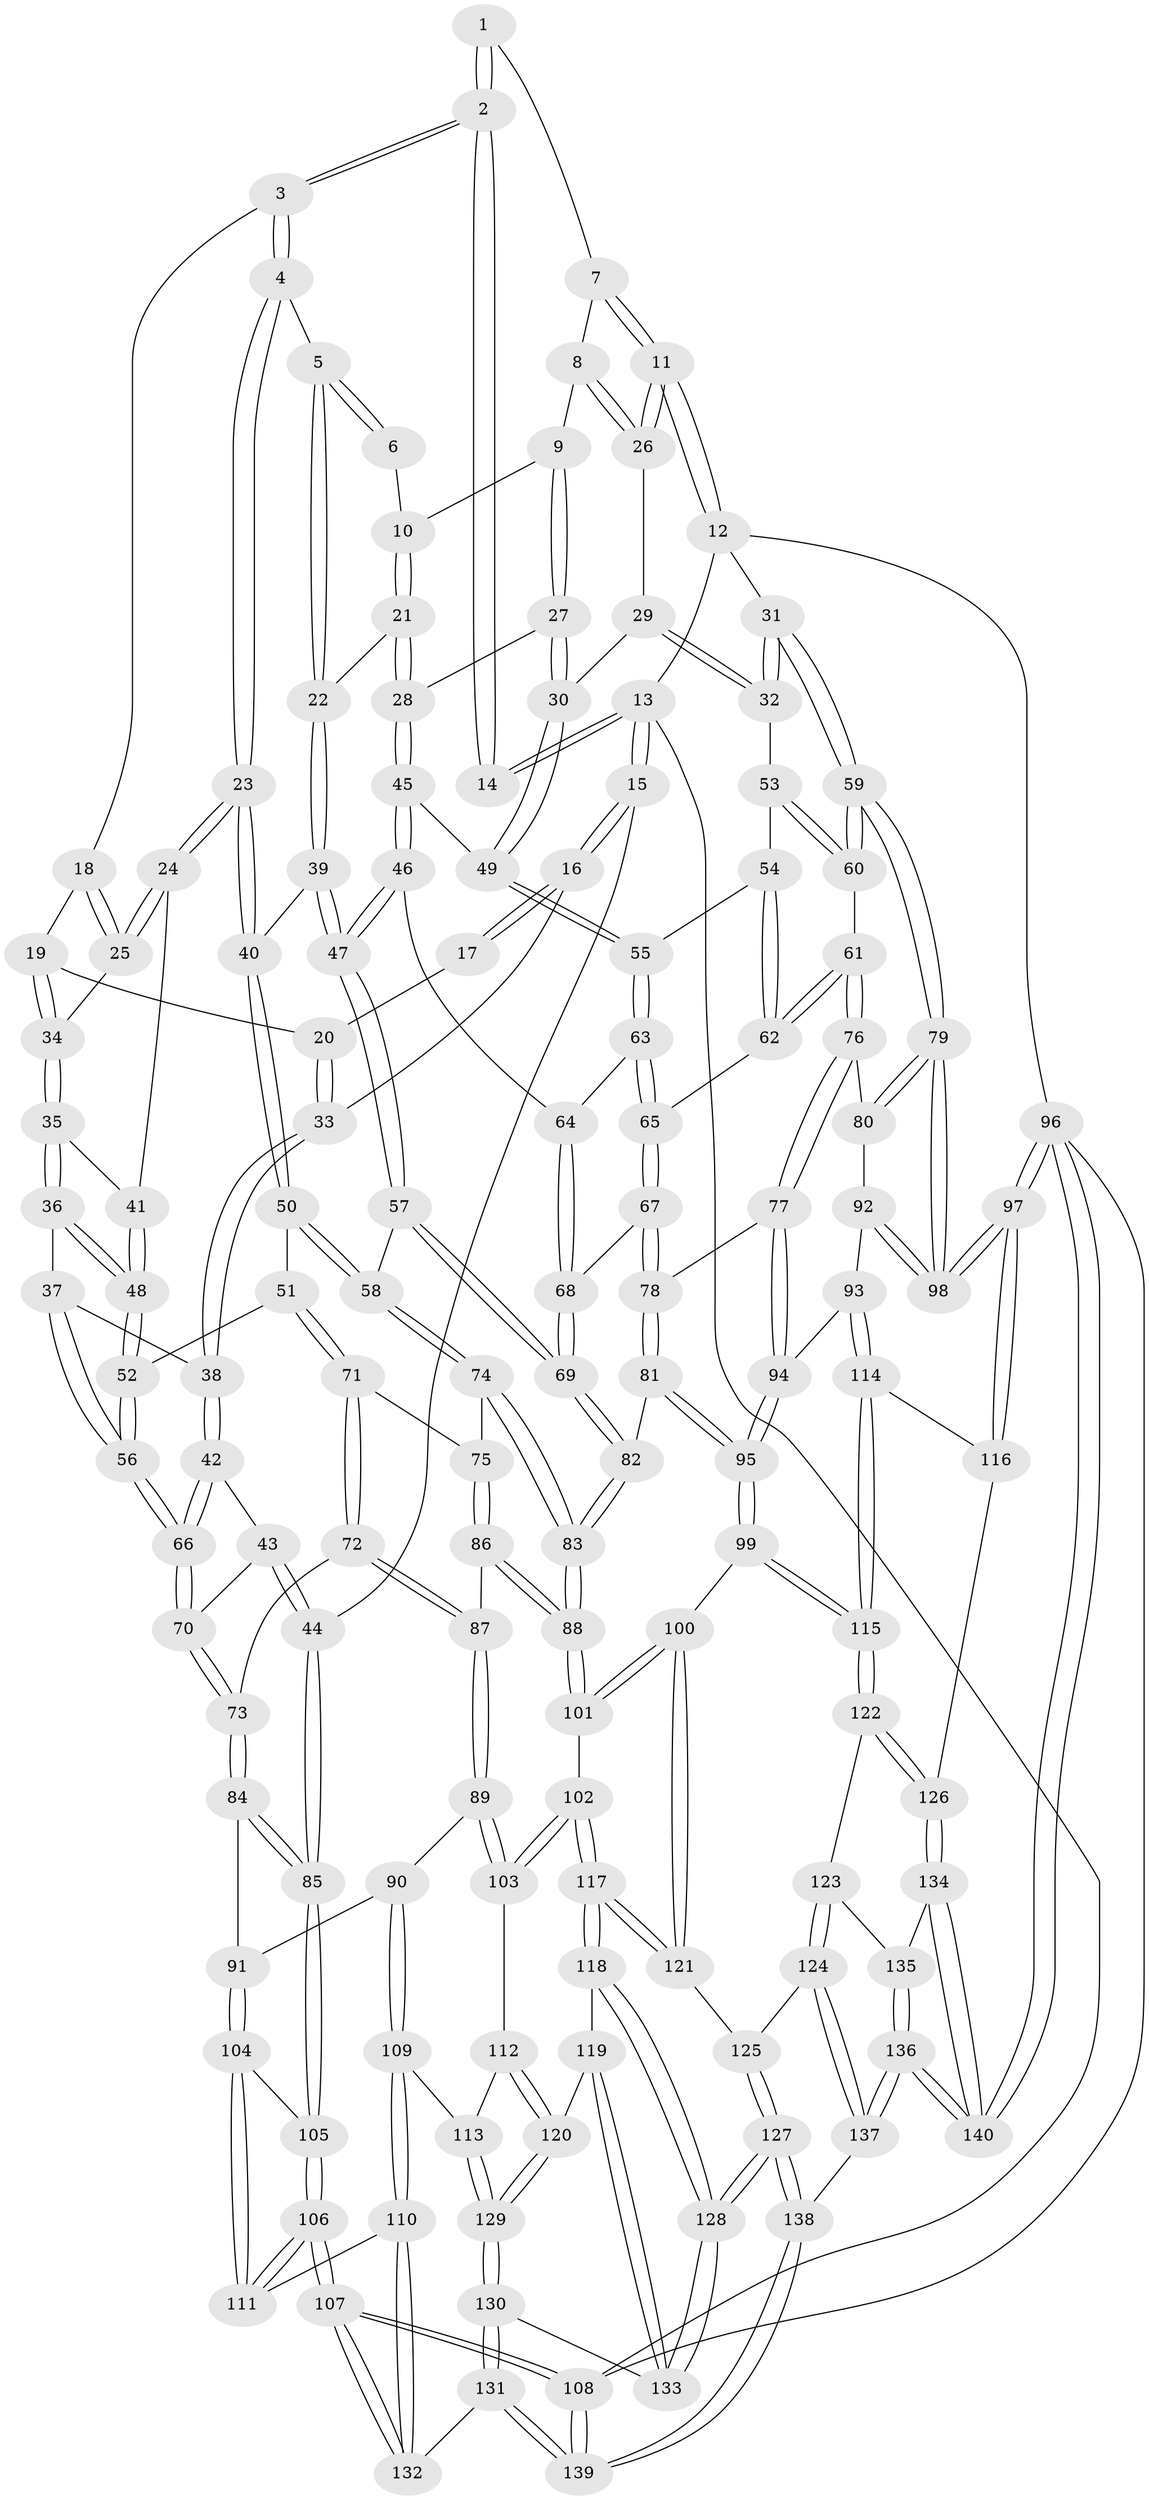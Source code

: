 // coarse degree distribution, {5: 0.45714285714285713, 4: 0.15714285714285714, 3: 0.21428571428571427, 2: 0.014285714285714285, 1: 0.014285714285714285, 6: 0.11428571428571428, 7: 0.02857142857142857}
// Generated by graph-tools (version 1.1) at 2025/07/03/04/25 22:07:07]
// undirected, 140 vertices, 347 edges
graph export_dot {
graph [start="1"]
  node [color=gray90,style=filled];
  1 [pos="+0.7607943299473701+0"];
  2 [pos="+0.369097549249511+0"];
  3 [pos="+0.370772730651954+0"];
  4 [pos="+0.4089954863894439+0"];
  5 [pos="+0.6325201832758264+0.11060403203515715"];
  6 [pos="+0.7540568235198647+0"];
  7 [pos="+1+0"];
  8 [pos="+0.8517245060568995+0.08730202057557801"];
  9 [pos="+0.8162462562279488+0.08700094105584827"];
  10 [pos="+0.7848974600121122+0.008228427778056735"];
  11 [pos="+1+0"];
  12 [pos="+1+0"];
  13 [pos="+0+0"];
  14 [pos="+0.15465297186809407+0"];
  15 [pos="+0+0"];
  16 [pos="+0+0.08854692565083551"];
  17 [pos="+0.10231627493013862+0.025639574176715578"];
  18 [pos="+0.2696504955038328+0"];
  19 [pos="+0.17008791241323037+0.12201025717038744"];
  20 [pos="+0.13725857530800503+0.11685336260587885"];
  21 [pos="+0.6609266102249546+0.14279577375993402"];
  22 [pos="+0.6428267972784629+0.13836663137831817"];
  23 [pos="+0.39016048219865795+0.18569676334750965"];
  24 [pos="+0.324432719953544+0.1850723892190656"];
  25 [pos="+0.2568995221345358+0.1615565632582062"];
  26 [pos="+0.9283122832343191+0.10353965355144362"];
  27 [pos="+0.7611066665878827+0.17474825701480776"];
  28 [pos="+0.7074461580908781+0.16252992114892392"];
  29 [pos="+0.9276717211131139+0.11794522994302542"];
  30 [pos="+0.7914382930997544+0.21464972056990544"];
  31 [pos="+1+0.28695677871471764"];
  32 [pos="+0.9592095410362225+0.2570158848330462"];
  33 [pos="+0.07009431839259242+0.15094904854603666"];
  34 [pos="+0.1878912648136077+0.14380451958393428"];
  35 [pos="+0.17826973666493443+0.22213319137464793"];
  36 [pos="+0.1607980321092287+0.24823005324834144"];
  37 [pos="+0.13250680022416336+0.2639507605007022"];
  38 [pos="+0.06369235594204165+0.28365467854821513"];
  39 [pos="+0.6158157607677754+0.16902271283253578"];
  40 [pos="+0.4057460629033151+0.2141564596378747"];
  41 [pos="+0.2432516155379769+0.24211436631213792"];
  42 [pos="+0.040260575975320435+0.3153551743232557"];
  43 [pos="+0.038752130948295486+0.31651120768110336"];
  44 [pos="+0+0.4259260920125441"];
  45 [pos="+0.6764331345902004+0.3181772038351084"];
  46 [pos="+0.6456139995803926+0.33917720794157"];
  47 [pos="+0.6081503166336091+0.35786645791986643"];
  48 [pos="+0.2315195387041308+0.2996375927304175"];
  49 [pos="+0.817051105669845+0.2687033228772807"];
  50 [pos="+0.40696138077016847+0.23212893683974467"];
  51 [pos="+0.30087962057335443+0.35085483914139415"];
  52 [pos="+0.2515933280720653+0.3536748615330463"];
  53 [pos="+0.9524019803630824+0.2603813391297672"];
  54 [pos="+0.8464452539793305+0.27543402620837804"];
  55 [pos="+0.8223905308902516+0.27321502645972356"];
  56 [pos="+0.23427440881089795+0.36453675389675705"];
  57 [pos="+0.5862638574903236+0.3896285152053176"];
  58 [pos="+0.5348168289903527+0.3934469451512412"];
  59 [pos="+1+0.4428394896039969"];
  60 [pos="+0.9361182510667179+0.4078705105031749"];
  61 [pos="+0.9190885491351498+0.41873374253672946"];
  62 [pos="+0.9011420494100681+0.414353158020762"];
  63 [pos="+0.8047027313460703+0.34029002474459896"];
  64 [pos="+0.7813752188671048+0.36849795617319897"];
  65 [pos="+0.8551466843581463+0.42526976570404884"];
  66 [pos="+0.22743928605371228+0.3706196354962484"];
  67 [pos="+0.8470135678447898+0.43553485097618877"];
  68 [pos="+0.7487301237897288+0.43710051109275877"];
  69 [pos="+0.6900390587868697+0.4882883670068248"];
  70 [pos="+0.19048874670525837+0.45564409288730673"];
  71 [pos="+0.3266425707929667+0.3991623503629357"];
  72 [pos="+0.28748594954949297+0.5381275862512171"];
  73 [pos="+0.19006285454744207+0.45889791714831185"];
  74 [pos="+0.5128523361446742+0.4193164108086064"];
  75 [pos="+0.4566769394844589+0.4586397633165668"];
  76 [pos="+0.9333016113336436+0.5485280493038598"];
  77 [pos="+0.9219707405633785+0.5536559204622393"];
  78 [pos="+0.8468916067696847+0.5217254301193924"];
  79 [pos="+1+0.5343734428521315"];
  80 [pos="+0.9989710945190676+0.5495538398212076"];
  81 [pos="+0.7183749127449693+0.5388369667966185"];
  82 [pos="+0.6995491264693745+0.5199186828638479"];
  83 [pos="+0.5595362725505243+0.6183992319546737"];
  84 [pos="+0.050942547487244444+0.5385708013451675"];
  85 [pos="+0+0.46649813067066287"];
  86 [pos="+0.40470433322220245+0.5498324855958441"];
  87 [pos="+0.3102632526291052+0.5816839800532788"];
  88 [pos="+0.5313745753866607+0.6640315837823021"];
  89 [pos="+0.3002308839386192+0.6028626551604508"];
  90 [pos="+0.2364411514786767+0.638584752849061"];
  91 [pos="+0.11402201977452021+0.6150163134803511"];
  92 [pos="+0.9602293791397081+0.6796538233866151"];
  93 [pos="+0.9176386509840025+0.6882870646162282"];
  94 [pos="+0.8795412381088386+0.6536109780985595"];
  95 [pos="+0.7564006477447549+0.6931186463208969"];
  96 [pos="+1+1"];
  97 [pos="+1+0.7992488984016132"];
  98 [pos="+1+0.6862846581609129"];
  99 [pos="+0.7358633853664274+0.7391530812379976"];
  100 [pos="+0.6710831191158021+0.7564175390658227"];
  101 [pos="+0.5344778857420712+0.6970786550981066"];
  102 [pos="+0.49908086525564227+0.7279969732710863"];
  103 [pos="+0.37377412361384266+0.7262016096075743"];
  104 [pos="+0.08040854829994631+0.7416127450361152"];
  105 [pos="+0+0.6452804544468558"];
  106 [pos="+0+0.8855295302327966"];
  107 [pos="+0+1"];
  108 [pos="+0+1"];
  109 [pos="+0.20942181475005356+0.7998127670313242"];
  110 [pos="+0.11933164766696436+0.8240662935711827"];
  111 [pos="+0.11332829734276273+0.8196854899203387"];
  112 [pos="+0.36731385436044556+0.7375709413212165"];
  113 [pos="+0.2652203512702247+0.8248874819479306"];
  114 [pos="+0.9480383585808649+0.8069835568630316"];
  115 [pos="+0.8019119550199624+0.8187427354994997"];
  116 [pos="+0.9569442082694855+0.8114209987063203"];
  117 [pos="+0.4804923767628853+0.8615121433473499"];
  118 [pos="+0.4791328830951259+0.8640029430576165"];
  119 [pos="+0.41853262359448273+0.8686352039416303"];
  120 [pos="+0.40687318820836993+0.8657539683752045"];
  121 [pos="+0.6366558975551215+0.8439095174003308"];
  122 [pos="+0.8007812709806122+0.8411385687285278"];
  123 [pos="+0.7793590026655093+0.875070534191883"];
  124 [pos="+0.7270285931975438+0.9348241735272798"];
  125 [pos="+0.6366806993289302+0.8444832931994632"];
  126 [pos="+0.9100117392241249+1"];
  127 [pos="+0.565716705666992+1"];
  128 [pos="+0.5393202327826412+1"];
  129 [pos="+0.30032885677985394+0.8835620586452482"];
  130 [pos="+0.28748302514451096+0.9910157568290474"];
  131 [pos="+0.22184619173429138+1"];
  132 [pos="+0.11431660274209446+0.903678652659178"];
  133 [pos="+0.39881576972481336+0.9526903348136201"];
  134 [pos="+0.9216728791142956+1"];
  135 [pos="+0.7941411748035928+0.9331144906708206"];
  136 [pos="+0.7712717335901955+1"];
  137 [pos="+0.6562057306673353+1"];
  138 [pos="+0.5954682231344136+1"];
  139 [pos="+0.2189974354140072+1"];
  140 [pos="+0.9839547950794381+1"];
  1 -- 2;
  1 -- 2;
  1 -- 7;
  2 -- 3;
  2 -- 3;
  2 -- 14;
  2 -- 14;
  3 -- 4;
  3 -- 4;
  3 -- 18;
  4 -- 5;
  4 -- 23;
  4 -- 23;
  5 -- 6;
  5 -- 6;
  5 -- 22;
  5 -- 22;
  6 -- 10;
  7 -- 8;
  7 -- 11;
  7 -- 11;
  8 -- 9;
  8 -- 26;
  8 -- 26;
  9 -- 10;
  9 -- 27;
  9 -- 27;
  10 -- 21;
  10 -- 21;
  11 -- 12;
  11 -- 12;
  11 -- 26;
  11 -- 26;
  12 -- 13;
  12 -- 31;
  12 -- 96;
  13 -- 14;
  13 -- 14;
  13 -- 15;
  13 -- 15;
  13 -- 108;
  15 -- 16;
  15 -- 16;
  15 -- 44;
  16 -- 17;
  16 -- 17;
  16 -- 33;
  17 -- 20;
  18 -- 19;
  18 -- 25;
  18 -- 25;
  19 -- 20;
  19 -- 34;
  19 -- 34;
  20 -- 33;
  20 -- 33;
  21 -- 22;
  21 -- 28;
  21 -- 28;
  22 -- 39;
  22 -- 39;
  23 -- 24;
  23 -- 24;
  23 -- 40;
  23 -- 40;
  24 -- 25;
  24 -- 25;
  24 -- 41;
  25 -- 34;
  26 -- 29;
  27 -- 28;
  27 -- 30;
  27 -- 30;
  28 -- 45;
  28 -- 45;
  29 -- 30;
  29 -- 32;
  29 -- 32;
  30 -- 49;
  30 -- 49;
  31 -- 32;
  31 -- 32;
  31 -- 59;
  31 -- 59;
  32 -- 53;
  33 -- 38;
  33 -- 38;
  34 -- 35;
  34 -- 35;
  35 -- 36;
  35 -- 36;
  35 -- 41;
  36 -- 37;
  36 -- 48;
  36 -- 48;
  37 -- 38;
  37 -- 56;
  37 -- 56;
  38 -- 42;
  38 -- 42;
  39 -- 40;
  39 -- 47;
  39 -- 47;
  40 -- 50;
  40 -- 50;
  41 -- 48;
  41 -- 48;
  42 -- 43;
  42 -- 66;
  42 -- 66;
  43 -- 44;
  43 -- 44;
  43 -- 70;
  44 -- 85;
  44 -- 85;
  45 -- 46;
  45 -- 46;
  45 -- 49;
  46 -- 47;
  46 -- 47;
  46 -- 64;
  47 -- 57;
  47 -- 57;
  48 -- 52;
  48 -- 52;
  49 -- 55;
  49 -- 55;
  50 -- 51;
  50 -- 58;
  50 -- 58;
  51 -- 52;
  51 -- 71;
  51 -- 71;
  52 -- 56;
  52 -- 56;
  53 -- 54;
  53 -- 60;
  53 -- 60;
  54 -- 55;
  54 -- 62;
  54 -- 62;
  55 -- 63;
  55 -- 63;
  56 -- 66;
  56 -- 66;
  57 -- 58;
  57 -- 69;
  57 -- 69;
  58 -- 74;
  58 -- 74;
  59 -- 60;
  59 -- 60;
  59 -- 79;
  59 -- 79;
  60 -- 61;
  61 -- 62;
  61 -- 62;
  61 -- 76;
  61 -- 76;
  62 -- 65;
  63 -- 64;
  63 -- 65;
  63 -- 65;
  64 -- 68;
  64 -- 68;
  65 -- 67;
  65 -- 67;
  66 -- 70;
  66 -- 70;
  67 -- 68;
  67 -- 78;
  67 -- 78;
  68 -- 69;
  68 -- 69;
  69 -- 82;
  69 -- 82;
  70 -- 73;
  70 -- 73;
  71 -- 72;
  71 -- 72;
  71 -- 75;
  72 -- 73;
  72 -- 87;
  72 -- 87;
  73 -- 84;
  73 -- 84;
  74 -- 75;
  74 -- 83;
  74 -- 83;
  75 -- 86;
  75 -- 86;
  76 -- 77;
  76 -- 77;
  76 -- 80;
  77 -- 78;
  77 -- 94;
  77 -- 94;
  78 -- 81;
  78 -- 81;
  79 -- 80;
  79 -- 80;
  79 -- 98;
  79 -- 98;
  80 -- 92;
  81 -- 82;
  81 -- 95;
  81 -- 95;
  82 -- 83;
  82 -- 83;
  83 -- 88;
  83 -- 88;
  84 -- 85;
  84 -- 85;
  84 -- 91;
  85 -- 105;
  85 -- 105;
  86 -- 87;
  86 -- 88;
  86 -- 88;
  87 -- 89;
  87 -- 89;
  88 -- 101;
  88 -- 101;
  89 -- 90;
  89 -- 103;
  89 -- 103;
  90 -- 91;
  90 -- 109;
  90 -- 109;
  91 -- 104;
  91 -- 104;
  92 -- 93;
  92 -- 98;
  92 -- 98;
  93 -- 94;
  93 -- 114;
  93 -- 114;
  94 -- 95;
  94 -- 95;
  95 -- 99;
  95 -- 99;
  96 -- 97;
  96 -- 97;
  96 -- 140;
  96 -- 140;
  96 -- 108;
  97 -- 98;
  97 -- 98;
  97 -- 116;
  97 -- 116;
  99 -- 100;
  99 -- 115;
  99 -- 115;
  100 -- 101;
  100 -- 101;
  100 -- 121;
  100 -- 121;
  101 -- 102;
  102 -- 103;
  102 -- 103;
  102 -- 117;
  102 -- 117;
  103 -- 112;
  104 -- 105;
  104 -- 111;
  104 -- 111;
  105 -- 106;
  105 -- 106;
  106 -- 107;
  106 -- 107;
  106 -- 111;
  106 -- 111;
  107 -- 108;
  107 -- 108;
  107 -- 132;
  107 -- 132;
  108 -- 139;
  108 -- 139;
  109 -- 110;
  109 -- 110;
  109 -- 113;
  110 -- 111;
  110 -- 132;
  110 -- 132;
  112 -- 113;
  112 -- 120;
  112 -- 120;
  113 -- 129;
  113 -- 129;
  114 -- 115;
  114 -- 115;
  114 -- 116;
  115 -- 122;
  115 -- 122;
  116 -- 126;
  117 -- 118;
  117 -- 118;
  117 -- 121;
  117 -- 121;
  118 -- 119;
  118 -- 128;
  118 -- 128;
  119 -- 120;
  119 -- 133;
  119 -- 133;
  120 -- 129;
  120 -- 129;
  121 -- 125;
  122 -- 123;
  122 -- 126;
  122 -- 126;
  123 -- 124;
  123 -- 124;
  123 -- 135;
  124 -- 125;
  124 -- 137;
  124 -- 137;
  125 -- 127;
  125 -- 127;
  126 -- 134;
  126 -- 134;
  127 -- 128;
  127 -- 128;
  127 -- 138;
  127 -- 138;
  128 -- 133;
  128 -- 133;
  129 -- 130;
  129 -- 130;
  130 -- 131;
  130 -- 131;
  130 -- 133;
  131 -- 132;
  131 -- 139;
  131 -- 139;
  134 -- 135;
  134 -- 140;
  134 -- 140;
  135 -- 136;
  135 -- 136;
  136 -- 137;
  136 -- 137;
  136 -- 140;
  136 -- 140;
  137 -- 138;
  138 -- 139;
  138 -- 139;
}
